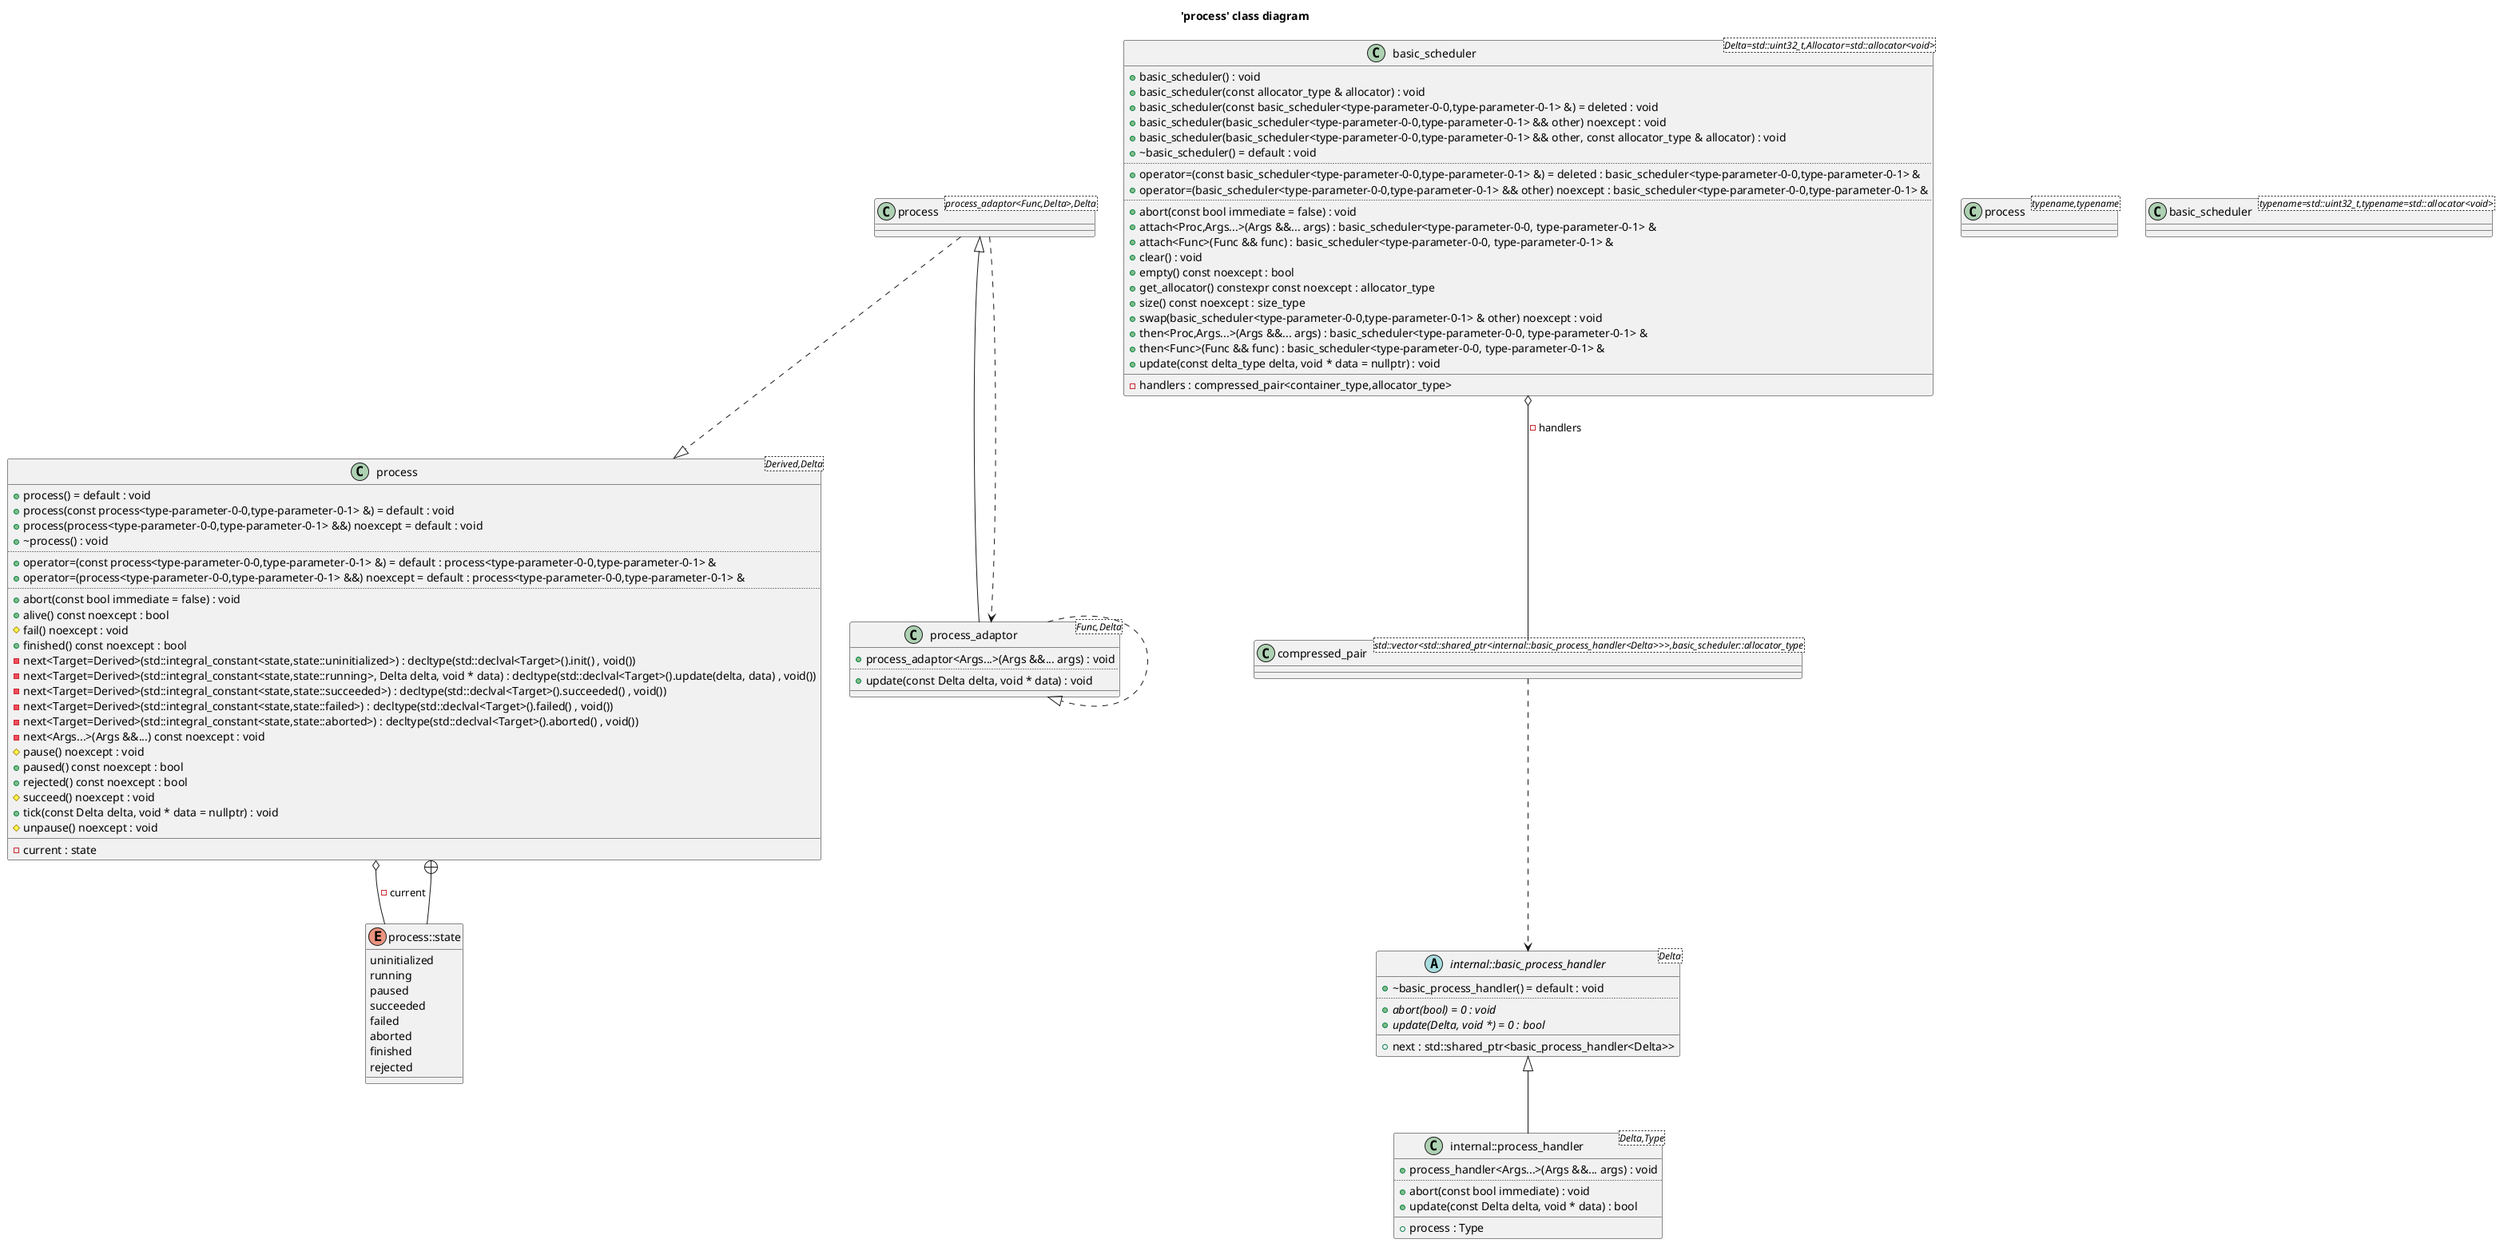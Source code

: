 @startuml
title 'process' class diagram
class "process<Derived,Delta>" as C_0018001750142984279989
class C_0018001750142984279989 [[https://github.com/skypjack/entt/blob/4a2d1a8541228a90e02a873dba6a980506c42c03/src/entt/process/process.hpp#L71{process}]] {
+process() = default : void [[[https://github.com/skypjack/entt/blob/4a2d1a8541228a90e02a873dba6a980506c42c03/src/entt/process/process.hpp#L170{process}]]]
+process(const process<type-parameter-0-0,type-parameter-0-1> &) = default : void [[[https://github.com/skypjack/entt/blob/4a2d1a8541228a90e02a873dba6a980506c42c03/src/entt/process/process.hpp#L173{process}]]]
+process(process<type-parameter-0-0,type-parameter-0-1> &&) noexcept = default : void [[[https://github.com/skypjack/entt/blob/4a2d1a8541228a90e02a873dba6a980506c42c03/src/entt/process/process.hpp#L176{process}]]]
+~process() : void [[[https://github.com/skypjack/entt/blob/4a2d1a8541228a90e02a873dba6a980506c42c03/src/entt/process/process.hpp#L191{~process}]]]
..
+operator=(const process<type-parameter-0-0,type-parameter-0-1> &) = default : process<type-parameter-0-0,type-parameter-0-1> & [[[https://github.com/skypjack/entt/blob/4a2d1a8541228a90e02a873dba6a980506c42c03/src/entt/process/process.hpp#L182{operator=}]]]
+operator=(process<type-parameter-0-0,type-parameter-0-1> &&) noexcept = default : process<type-parameter-0-0,type-parameter-0-1> & [[[https://github.com/skypjack/entt/blob/4a2d1a8541228a90e02a873dba6a980506c42c03/src/entt/process/process.hpp#L188{operator=}]]]
..
+abort(const bool immediate = false) : void [[[https://github.com/skypjack/entt/blob/4a2d1a8541228a90e02a873dba6a980506c42c03/src/entt/process/process.hpp#L203{abort}]]]
+alive() const noexcept : bool [[[https://github.com/skypjack/entt/blob/4a2d1a8541228a90e02a873dba6a980506c42c03/src/entt/process/process.hpp#L217{alive}]]]
#fail() noexcept : void [[[https://github.com/skypjack/entt/blob/4a2d1a8541228a90e02a873dba6a980506c42c03/src/entt/process/process.hpp#L135{fail}]]]
+finished() const noexcept : bool [[[https://github.com/skypjack/entt/blob/4a2d1a8541228a90e02a873dba6a980506c42c03/src/entt/process/process.hpp#L225{finished}]]]
-next<Target=Derived>(std::integral_constant<state,state::uninitialized>) : decltype(std::declval<Target>().init() , void())
-next<Target=Derived>(std::integral_constant<state,state::running>, Delta delta, void * data) : decltype(std::declval<Target>().update(delta, data) , void())
-next<Target=Derived>(std::integral_constant<state,state::succeeded>) : decltype(std::declval<Target>().succeeded() , void())
-next<Target=Derived>(std::integral_constant<state,state::failed>) : decltype(std::declval<Target>().failed() , void())
-next<Target=Derived>(std::integral_constant<state,state::aborted>) : decltype(std::declval<Target>().aborted() , void())
-next<Args...>(Args &&...) const noexcept : void
#pause() noexcept : void [[[https://github.com/skypjack/entt/blob/4a2d1a8541228a90e02a873dba6a980506c42c03/src/entt/process/process.hpp#L147{pause}]]]
+paused() const noexcept : bool [[[https://github.com/skypjack/entt/blob/4a2d1a8541228a90e02a873dba6a980506c42c03/src/entt/process/process.hpp#L233{paused}]]]
+rejected() const noexcept : bool [[[https://github.com/skypjack/entt/blob/4a2d1a8541228a90e02a873dba6a980506c42c03/src/entt/process/process.hpp#L241{rejected}]]]
#succeed() noexcept : void [[[https://github.com/skypjack/entt/blob/4a2d1a8541228a90e02a873dba6a980506c42c03/src/entt/process/process.hpp#L123{succeed}]]]
+tick(const Delta delta, void * data = nullptr) : void [[[https://github.com/skypjack/entt/blob/4a2d1a8541228a90e02a873dba6a980506c42c03/src/entt/process/process.hpp#L250{tick}]]]
#unpause() noexcept : void [[[https://github.com/skypjack/entt/blob/4a2d1a8541228a90e02a873dba6a980506c42c03/src/entt/process/process.hpp#L159{unpause}]]]
__
-current : state [[[https://github.com/skypjack/entt/blob/4a2d1a8541228a90e02a873dba6a980506c42c03/src/entt/process/process.hpp#L285{current}]]]
}
enum "process::state" as C_0002917746718584045493
enum C_0002917746718584045493 [[https://github.com/skypjack/entt/blob/4a2d1a8541228a90e02a873dba6a980506c42c03/src/entt/process/process.hpp#L72{process::state}]] {
uninitialized
running
paused
succeeded
failed
aborted
finished
rejected
}
class "process_adaptor<Func,Delta>" as C_0007902543244082869685
class C_0007902543244082869685 [[https://github.com/skypjack/entt/blob/4a2d1a8541228a90e02a873dba6a980506c42c03/src/entt/process/process.hpp#L328{process_adaptor}]] {
+process_adaptor<Args...>(Args &&... args) : void
..
+update(const Delta delta, void * data) : void [[[https://github.com/skypjack/entt/blob/4a2d1a8541228a90e02a873dba6a980506c42c03/src/entt/process/process.hpp#L343{update}]]]
__
}
class "process<process_adaptor<Func,Delta>,Delta>" as C_0013691076075093252349
class C_0013691076075093252349 [[https://github.com/skypjack/entt/blob/4a2d1a8541228a90e02a873dba6a980506c42c03/src/entt/process/process.hpp#L328{process}]] {
__
}
abstract "internal::basic_process_handler<Delta>" as C_0000079378394303088257
abstract C_0000079378394303088257 [[https://github.com/skypjack/entt/blob/4a2d1a8541228a90e02a873dba6a980506c42c03/src/entt/process/scheduler.hpp#L20{basic_process_handler}]] {
+~basic_process_handler() = default : void [[[https://github.com/skypjack/entt/blob/4a2d1a8541228a90e02a873dba6a980506c42c03/src/entt/process/scheduler.hpp#L21{~basic_process_handler}]]]
..
{abstract} +abort(bool) = 0 : void [[[https://github.com/skypjack/entt/blob/4a2d1a8541228a90e02a873dba6a980506c42c03/src/entt/process/scheduler.hpp#L24{abort}]]]
{abstract} +update(Delta, void *) = 0 : bool [[[https://github.com/skypjack/entt/blob/4a2d1a8541228a90e02a873dba6a980506c42c03/src/entt/process/scheduler.hpp#L23{update}]]]
__
+next : std::shared_ptr<basic_process_handler<Delta>> [[[https://github.com/skypjack/entt/blob/4a2d1a8541228a90e02a873dba6a980506c42c03/src/entt/process/scheduler.hpp#L27{next}]]]
}
class "internal::process_handler<Delta,Type>" as C_0003327253693836455337
class C_0003327253693836455337 [[https://github.com/skypjack/entt/blob/4a2d1a8541228a90e02a873dba6a980506c42c03/src/entt/process/scheduler.hpp#L31{process_handler}]] {
+process_handler<Args...>(Args &&... args) : void
..
+abort(const bool immediate) : void [[[https://github.com/skypjack/entt/blob/4a2d1a8541228a90e02a873dba6a980506c42c03/src/entt/process/scheduler.hpp#L44{abort}]]]
+update(const Delta delta, void * data) : bool [[[https://github.com/skypjack/entt/blob/4a2d1a8541228a90e02a873dba6a980506c42c03/src/entt/process/scheduler.hpp#L36{update}]]]
__
+process : Type [[[https://github.com/skypjack/entt/blob/4a2d1a8541228a90e02a873dba6a980506c42c03/src/entt/process/scheduler.hpp#L48{process}]]]
}
class "compressed_pair<std::vector<std::shared_ptr<internal::basic_process_handler<Delta>>>,basic_scheduler::allocator_type>" as C_0000329567306917909881
class C_0000329567306917909881 [[https://github.com/skypjack/entt/blob/4a2d1a8541228a90e02a873dba6a980506c42c03/src/entt/process/scheduler.hpp#L359{compressed_pair}]] {
__
}
class "basic_scheduler<Delta=std::uint32_t,Allocator=std::allocator<void>>" as C_0014256786017402784757
class C_0014256786017402784757 [[https://github.com/skypjack/entt/blob/4a2d1a8541228a90e02a873dba6a980506c42c03/src/entt/process/scheduler.hpp#L82{basic_scheduler}]] {
+basic_scheduler() : void [[[https://github.com/skypjack/entt/blob/4a2d1a8541228a90e02a873dba6a980506c42c03/src/entt/process/scheduler.hpp#L102{basic_scheduler}]]]
+basic_scheduler(const allocator_type & allocator) : void [[[https://github.com/skypjack/entt/blob/4a2d1a8541228a90e02a873dba6a980506c42c03/src/entt/process/scheduler.hpp#L109{basic_scheduler}]]]
+basic_scheduler(const basic_scheduler<type-parameter-0-0,type-parameter-0-1> &) = deleted : void [[[https://github.com/skypjack/entt/blob/4a2d1a8541228a90e02a873dba6a980506c42c03/src/entt/process/scheduler.hpp#L113{basic_scheduler}]]]
+basic_scheduler(basic_scheduler<type-parameter-0-0,type-parameter-0-1> && other) noexcept : void [[[https://github.com/skypjack/entt/blob/4a2d1a8541228a90e02a873dba6a980506c42c03/src/entt/process/scheduler.hpp#L119{basic_scheduler}]]]
+basic_scheduler(basic_scheduler<type-parameter-0-0,type-parameter-0-1> && other, const allocator_type & allocator) : void [[[https://github.com/skypjack/entt/blob/4a2d1a8541228a90e02a873dba6a980506c42c03/src/entt/process/scheduler.hpp#L127{basic_scheduler}]]]
+~basic_scheduler() = default : void [[[https://github.com/skypjack/entt/blob/4a2d1a8541228a90e02a873dba6a980506c42c03/src/entt/process/scheduler.hpp#L133{~basic_scheduler}]]]
..
+operator=(const basic_scheduler<type-parameter-0-0,type-parameter-0-1> &) = deleted : basic_scheduler<type-parameter-0-0,type-parameter-0-1> & [[[https://github.com/skypjack/entt/blob/4a2d1a8541228a90e02a873dba6a980506c42c03/src/entt/process/scheduler.hpp#L139{operator=}]]]
+operator=(basic_scheduler<type-parameter-0-0,type-parameter-0-1> && other) noexcept : basic_scheduler<type-parameter-0-0,type-parameter-0-1> & [[[https://github.com/skypjack/entt/blob/4a2d1a8541228a90e02a873dba6a980506c42c03/src/entt/process/scheduler.hpp#L146{operator=}]]]
..
+abort(const bool immediate = false) : void [[[https://github.com/skypjack/entt/blob/4a2d1a8541228a90e02a873dba6a980506c42c03/src/entt/process/scheduler.hpp#L352{abort}]]]
+attach<Proc,Args...>(Args &&... args) : basic_scheduler<type-parameter-0-0, type-parameter-0-1> &
+attach<Func>(Func && func) : basic_scheduler<type-parameter-0-0, type-parameter-0-1> &
+clear() : void [[[https://github.com/skypjack/entt/blob/4a2d1a8541228a90e02a873dba6a980506c42c03/src/entt/process/scheduler.hpp#L191{clear}]]]
+empty() const noexcept : bool [[[https://github.com/skypjack/entt/blob/4a2d1a8541228a90e02a873dba6a980506c42c03/src/entt/process/scheduler.hpp#L181{empty}]]]
+get_allocator() constexpr const noexcept : allocator_type [[[https://github.com/skypjack/entt/blob/4a2d1a8541228a90e02a873dba6a980506c42c03/src/entt/process/scheduler.hpp#L165{get_allocator}]]]
+size() const noexcept : size_type [[[https://github.com/skypjack/entt/blob/4a2d1a8541228a90e02a873dba6a980506c42c03/src/entt/process/scheduler.hpp#L173{size}]]]
+swap(basic_scheduler<type-parameter-0-0,type-parameter-0-1> & other) noexcept : void [[[https://github.com/skypjack/entt/blob/4a2d1a8541228a90e02a873dba6a980506c42c03/src/entt/process/scheduler.hpp#L156{swap}]]]
+then<Proc,Args...>(Args &&... args) : basic_scheduler<type-parameter-0-0, type-parameter-0-1> &
+then<Func>(Func && func) : basic_scheduler<type-parameter-0-0, type-parameter-0-1> &
+update(const delta_type delta, void * data = nullptr) : void [[[https://github.com/skypjack/entt/blob/4a2d1a8541228a90e02a873dba6a980506c42c03/src/entt/process/scheduler.hpp#L326{update}]]]
__
-handlers : compressed_pair<container_type,allocator_type> [[[https://github.com/skypjack/entt/blob/4a2d1a8541228a90e02a873dba6a980506c42c03/src/entt/process/scheduler.hpp#L359{handlers}]]]
}
class "process<typename,typename>" as C_0005504757885219253508
class C_0005504757885219253508 [[https://github.com/skypjack/entt/blob/4a2d1a8541228a90e02a873dba6a980506c42c03/src/entt/process/fwd.hpp#L10{process}]] {
__
}
class "basic_scheduler<typename=std::uint32_t,typename=std::allocator<void>>" as C_0009647766250616183065
class C_0009647766250616183065 [[https://github.com/skypjack/entt/blob/4a2d1a8541228a90e02a873dba6a980506c42c03/src/entt/process/fwd.hpp#L13{basic_scheduler}]] {
__
}
C_0018001750142984279989 o-- C_0002917746718584045493 [[https://github.com/skypjack/entt/blob/4a2d1a8541228a90e02a873dba6a980506c42c03/src/entt/process/process.hpp#L285{current}]] : -current
C_0002917746718584045493 --+ C_0018001750142984279989
C_0007902543244082869685 ..|> C_0007902543244082869685
C_0013691076075093252349 <|-- C_0007902543244082869685
C_0013691076075093252349 ..> C_0007902543244082869685
C_0013691076075093252349 ..|> C_0018001750142984279989
C_0000079378394303088257 <|-- C_0003327253693836455337
C_0000329567306917909881 ..> C_0000079378394303088257
C_0014256786017402784757 o-- C_0000329567306917909881 [[https://github.com/skypjack/entt/blob/4a2d1a8541228a90e02a873dba6a980506c42c03/src/entt/process/scheduler.hpp#L359{handlers}]] : -handlers

'Generated with clang-uml, version 0.6.1
'LLVM version Ubuntu clang version 19.1.1 (1ubuntu1)
@enduml
